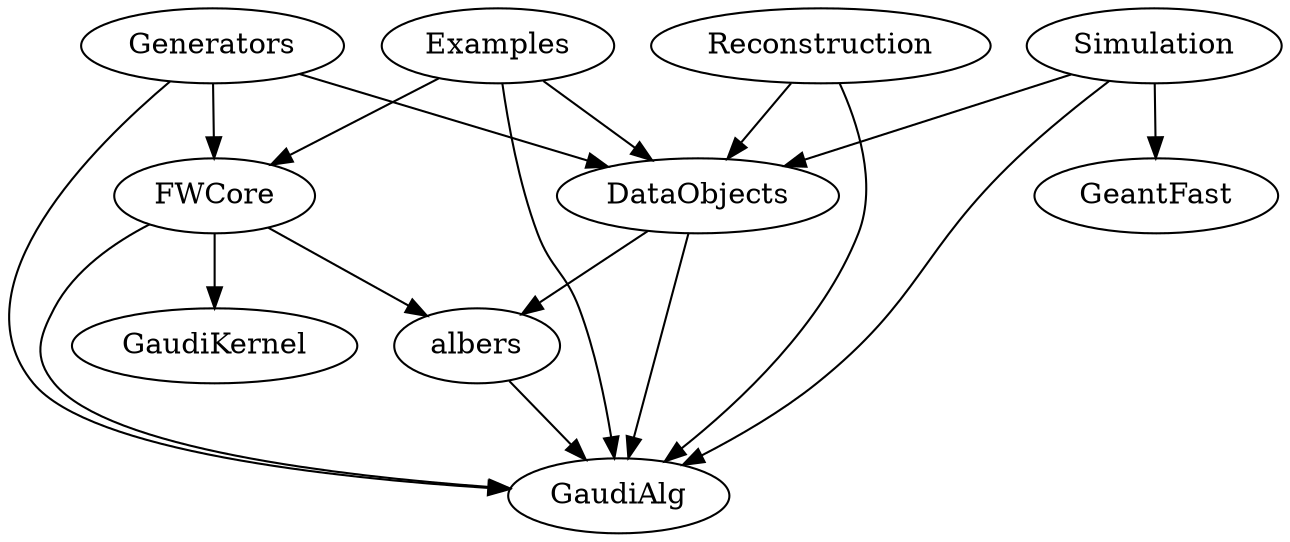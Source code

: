 digraph subdirs_deps {
"albers" -> "GaudiAlg";
"DataObjects" -> "GaudiAlg";
"DataObjects" -> "albers";
"FWCore" -> "GaudiAlg";
"FWCore" -> "GaudiKernel";
"FWCore" -> "albers";
"Examples" -> "GaudiAlg";
"Examples" -> "DataObjects";
"Examples" -> "FWCore";
"Reconstruction" -> "GaudiAlg";
"Reconstruction" -> "DataObjects";
"Simulation" -> "GaudiAlg";
"Simulation" -> "DataObjects";
"Simulation" -> "GeantFast";
"Generators" -> "GaudiAlg";
"Generators" -> "DataObjects";
"Generators" -> "FWCore";
}
